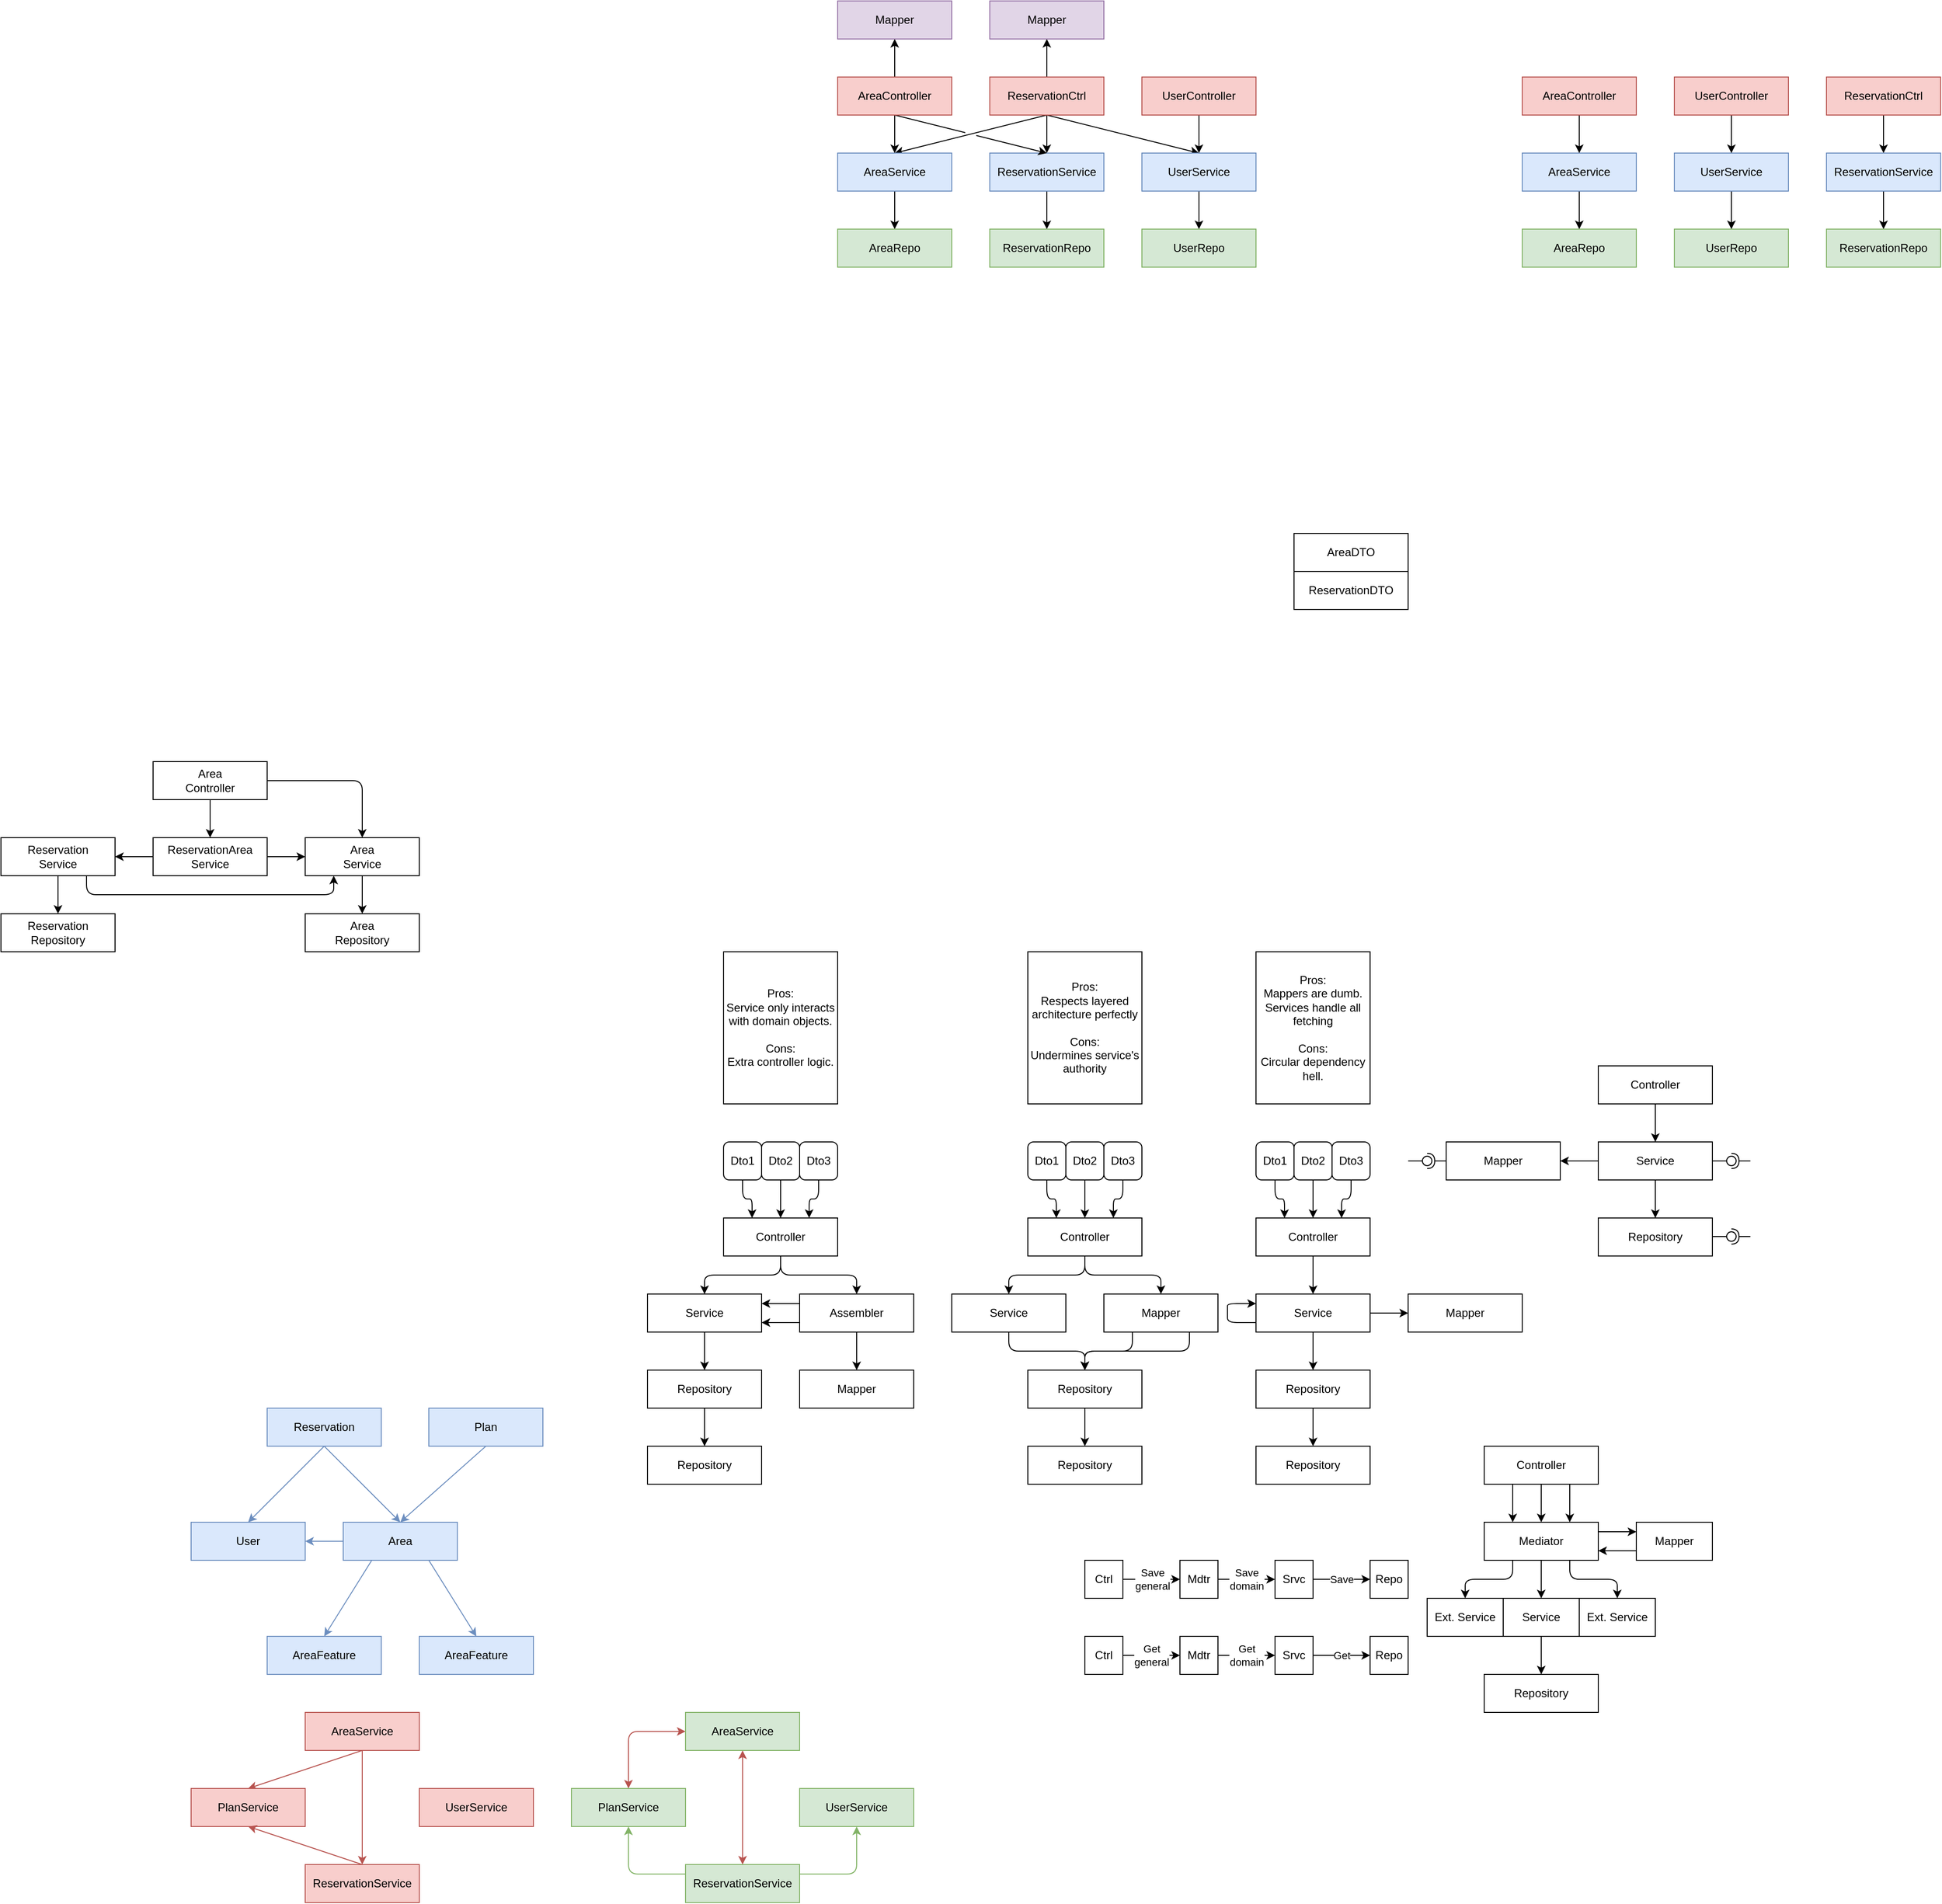 <mxfile>
    <diagram id="ZJBsoE5pcyHzq3SI6kVE" name="Page-1">
        <mxGraphModel dx="2287" dy="2645" grid="1" gridSize="10" guides="1" tooltips="1" connect="1" arrows="1" fold="1" page="0" pageScale="1" pageWidth="1169" pageHeight="827" math="0" shadow="0">
            <root>
                <mxCell id="0"/>
                <mxCell id="1" parent="0"/>
                <mxCell id="15" style="edgeStyle=orthogonalEdgeStyle;html=1;exitX=0.5;exitY=1;exitDx=0;exitDy=0;entryX=0.5;entryY=0;entryDx=0;entryDy=0;" parent="1" source="2" target="11" edge="1">
                    <mxGeometry relative="1" as="geometry"/>
                </mxCell>
                <mxCell id="16" style="edgeStyle=orthogonalEdgeStyle;html=1;exitX=0.5;exitY=1;exitDx=0;exitDy=0;entryX=0.5;entryY=0;entryDx=0;entryDy=0;" parent="1" source="2" target="12" edge="1">
                    <mxGeometry relative="1" as="geometry"/>
                </mxCell>
                <mxCell id="2" value="Controller" style="rounded=0;whiteSpace=wrap;html=1;" parent="1" vertex="1">
                    <mxGeometry x="80" y="280" width="120" height="40" as="geometry"/>
                </mxCell>
                <mxCell id="6" value="" style="edgeStyle=none;html=1;" parent="1" source="4" target="5" edge="1">
                    <mxGeometry relative="1" as="geometry"/>
                </mxCell>
                <mxCell id="8" style="edgeStyle=orthogonalEdgeStyle;html=1;exitX=0.5;exitY=1;exitDx=0;exitDy=0;entryX=0.25;entryY=0;entryDx=0;entryDy=0;" parent="1" source="4" target="2" edge="1">
                    <mxGeometry relative="1" as="geometry"/>
                </mxCell>
                <mxCell id="4" value="Dto1" style="rounded=1;whiteSpace=wrap;html=1;" parent="1" vertex="1">
                    <mxGeometry x="80" y="200" width="40" height="40" as="geometry"/>
                </mxCell>
                <mxCell id="9" style="edgeStyle=orthogonalEdgeStyle;html=1;exitX=0.5;exitY=1;exitDx=0;exitDy=0;entryX=0.5;entryY=0;entryDx=0;entryDy=0;" parent="1" source="5" target="2" edge="1">
                    <mxGeometry relative="1" as="geometry"/>
                </mxCell>
                <mxCell id="5" value="Dto2" style="rounded=1;whiteSpace=wrap;html=1;" parent="1" vertex="1">
                    <mxGeometry x="120" y="200" width="40" height="40" as="geometry"/>
                </mxCell>
                <mxCell id="10" style="edgeStyle=orthogonalEdgeStyle;html=1;exitX=0.5;exitY=1;exitDx=0;exitDy=0;entryX=0.75;entryY=0;entryDx=0;entryDy=0;" parent="1" source="7" target="2" edge="1">
                    <mxGeometry relative="1" as="geometry"/>
                </mxCell>
                <mxCell id="7" value="Dto3" style="rounded=1;whiteSpace=wrap;html=1;" parent="1" vertex="1">
                    <mxGeometry x="160" y="200" width="40" height="40" as="geometry"/>
                </mxCell>
                <mxCell id="60" style="edgeStyle=none;html=1;exitX=0;exitY=0.25;exitDx=0;exitDy=0;entryX=1;entryY=0.25;entryDx=0;entryDy=0;" parent="1" source="11" target="12" edge="1">
                    <mxGeometry relative="1" as="geometry"/>
                </mxCell>
                <mxCell id="61" style="edgeStyle=none;html=1;exitX=0;exitY=0.75;exitDx=0;exitDy=0;entryX=1;entryY=0.75;entryDx=0;entryDy=0;" parent="1" source="11" target="12" edge="1">
                    <mxGeometry relative="1" as="geometry"/>
                </mxCell>
                <mxCell id="124" style="edgeStyle=none;html=1;exitX=0.5;exitY=1;exitDx=0;exitDy=0;entryX=0.5;entryY=0;entryDx=0;entryDy=0;" parent="1" source="11" target="123" edge="1">
                    <mxGeometry relative="1" as="geometry"/>
                </mxCell>
                <mxCell id="11" value="Assembler" style="rounded=0;whiteSpace=wrap;html=1;" parent="1" vertex="1">
                    <mxGeometry x="160" y="360" width="120" height="40" as="geometry"/>
                </mxCell>
                <mxCell id="17" style="edgeStyle=none;html=1;exitX=0.5;exitY=1;exitDx=0;exitDy=0;entryX=0.5;entryY=0;entryDx=0;entryDy=0;" parent="1" source="12" target="13" edge="1">
                    <mxGeometry relative="1" as="geometry"/>
                </mxCell>
                <mxCell id="12" value="Service" style="rounded=0;whiteSpace=wrap;html=1;" parent="1" vertex="1">
                    <mxGeometry y="360" width="120" height="40" as="geometry"/>
                </mxCell>
                <mxCell id="18" style="edgeStyle=none;html=1;exitX=0.5;exitY=1;exitDx=0;exitDy=0;entryX=0.5;entryY=0;entryDx=0;entryDy=0;" parent="1" source="13" target="14" edge="1">
                    <mxGeometry relative="1" as="geometry"/>
                </mxCell>
                <mxCell id="13" value="Repository" style="rounded=0;whiteSpace=wrap;html=1;" parent="1" vertex="1">
                    <mxGeometry y="440" width="120" height="40" as="geometry"/>
                </mxCell>
                <mxCell id="14" value="Repository" style="rounded=0;whiteSpace=wrap;html=1;" parent="1" vertex="1">
                    <mxGeometry y="520" width="120" height="40" as="geometry"/>
                </mxCell>
                <mxCell id="20" style="edgeStyle=orthogonalEdgeStyle;html=1;exitX=0.5;exitY=1;exitDx=0;exitDy=0;entryX=0.5;entryY=0;entryDx=0;entryDy=0;" parent="1" source="22" target="31" edge="1">
                    <mxGeometry relative="1" as="geometry"/>
                </mxCell>
                <mxCell id="21" style="edgeStyle=orthogonalEdgeStyle;html=1;exitX=0.5;exitY=1;exitDx=0;exitDy=0;entryX=0.5;entryY=0;entryDx=0;entryDy=0;" parent="1" source="22" target="33" edge="1">
                    <mxGeometry relative="1" as="geometry"/>
                </mxCell>
                <mxCell id="22" value="Controller" style="rounded=0;whiteSpace=wrap;html=1;" parent="1" vertex="1">
                    <mxGeometry x="400" y="280" width="120" height="40" as="geometry"/>
                </mxCell>
                <mxCell id="24" style="edgeStyle=orthogonalEdgeStyle;html=1;exitX=0.5;exitY=1;exitDx=0;exitDy=0;entryX=0.25;entryY=0;entryDx=0;entryDy=0;" parent="1" source="25" target="22" edge="1">
                    <mxGeometry relative="1" as="geometry"/>
                </mxCell>
                <mxCell id="25" value="Dto1" style="rounded=1;whiteSpace=wrap;html=1;" parent="1" vertex="1">
                    <mxGeometry x="400" y="200" width="40" height="40" as="geometry"/>
                </mxCell>
                <mxCell id="26" style="edgeStyle=orthogonalEdgeStyle;html=1;exitX=0.5;exitY=1;exitDx=0;exitDy=0;entryX=0.5;entryY=0;entryDx=0;entryDy=0;" parent="1" source="27" target="22" edge="1">
                    <mxGeometry relative="1" as="geometry"/>
                </mxCell>
                <mxCell id="27" value="Dto2" style="rounded=1;whiteSpace=wrap;html=1;" parent="1" vertex="1">
                    <mxGeometry x="440" y="200" width="40" height="40" as="geometry"/>
                </mxCell>
                <mxCell id="28" style="edgeStyle=orthogonalEdgeStyle;html=1;exitX=0.5;exitY=1;exitDx=0;exitDy=0;entryX=0.75;entryY=0;entryDx=0;entryDy=0;" parent="1" source="29" target="22" edge="1">
                    <mxGeometry relative="1" as="geometry"/>
                </mxCell>
                <mxCell id="29" value="Dto3" style="rounded=1;whiteSpace=wrap;html=1;" parent="1" vertex="1">
                    <mxGeometry x="480" y="200" width="40" height="40" as="geometry"/>
                </mxCell>
                <mxCell id="58" style="edgeStyle=orthogonalEdgeStyle;html=1;exitX=0.25;exitY=1;exitDx=0;exitDy=0;entryX=0.5;entryY=0;entryDx=0;entryDy=0;" parent="1" source="31" target="35" edge="1">
                    <mxGeometry relative="1" as="geometry"/>
                </mxCell>
                <mxCell id="59" style="edgeStyle=orthogonalEdgeStyle;html=1;exitX=0.75;exitY=1;exitDx=0;exitDy=0;entryX=0.5;entryY=0;entryDx=0;entryDy=0;" parent="1" source="31" target="35" edge="1">
                    <mxGeometry relative="1" as="geometry"/>
                </mxCell>
                <mxCell id="31" value="Mapper" style="rounded=0;whiteSpace=wrap;html=1;" parent="1" vertex="1">
                    <mxGeometry x="480" y="360" width="120" height="40" as="geometry"/>
                </mxCell>
                <mxCell id="32" style="edgeStyle=orthogonalEdgeStyle;html=1;exitX=0.5;exitY=1;exitDx=0;exitDy=0;entryX=0.5;entryY=0;entryDx=0;entryDy=0;" parent="1" source="33" target="35" edge="1">
                    <mxGeometry relative="1" as="geometry"/>
                </mxCell>
                <mxCell id="33" value="Service" style="rounded=0;whiteSpace=wrap;html=1;" parent="1" vertex="1">
                    <mxGeometry x="320" y="360" width="120" height="40" as="geometry"/>
                </mxCell>
                <mxCell id="34" style="edgeStyle=none;html=1;exitX=0.5;exitY=1;exitDx=0;exitDy=0;entryX=0.5;entryY=0;entryDx=0;entryDy=0;" parent="1" source="35" target="36" edge="1">
                    <mxGeometry relative="1" as="geometry"/>
                </mxCell>
                <mxCell id="35" value="Repository" style="rounded=0;whiteSpace=wrap;html=1;" parent="1" vertex="1">
                    <mxGeometry x="400" y="440" width="120" height="40" as="geometry"/>
                </mxCell>
                <mxCell id="36" value="Repository" style="rounded=0;whiteSpace=wrap;html=1;" parent="1" vertex="1">
                    <mxGeometry x="400" y="520" width="120" height="40" as="geometry"/>
                </mxCell>
                <mxCell id="39" style="edgeStyle=none;html=1;exitX=0.5;exitY=1;exitDx=0;exitDy=0;entryX=0.5;entryY=0;entryDx=0;entryDy=0;" parent="1" source="40" target="51" edge="1">
                    <mxGeometry relative="1" as="geometry"/>
                </mxCell>
                <mxCell id="40" value="Controller" style="rounded=0;whiteSpace=wrap;html=1;" parent="1" vertex="1">
                    <mxGeometry x="640" y="280" width="120" height="40" as="geometry"/>
                </mxCell>
                <mxCell id="41" value="" style="edgeStyle=none;html=1;" parent="1" source="43" target="45" edge="1">
                    <mxGeometry relative="1" as="geometry"/>
                </mxCell>
                <mxCell id="42" style="edgeStyle=orthogonalEdgeStyle;html=1;exitX=0.5;exitY=1;exitDx=0;exitDy=0;entryX=0.25;entryY=0;entryDx=0;entryDy=0;" parent="1" source="43" target="40" edge="1">
                    <mxGeometry relative="1" as="geometry"/>
                </mxCell>
                <mxCell id="43" value="Dto1" style="rounded=1;whiteSpace=wrap;html=1;" parent="1" vertex="1">
                    <mxGeometry x="640" y="200" width="40" height="40" as="geometry"/>
                </mxCell>
                <mxCell id="44" style="edgeStyle=orthogonalEdgeStyle;html=1;exitX=0.5;exitY=1;exitDx=0;exitDy=0;entryX=0.5;entryY=0;entryDx=0;entryDy=0;" parent="1" source="45" target="40" edge="1">
                    <mxGeometry relative="1" as="geometry"/>
                </mxCell>
                <mxCell id="45" value="Dto2" style="rounded=1;whiteSpace=wrap;html=1;" parent="1" vertex="1">
                    <mxGeometry x="680" y="200" width="40" height="40" as="geometry"/>
                </mxCell>
                <mxCell id="46" style="edgeStyle=orthogonalEdgeStyle;html=1;exitX=0.5;exitY=1;exitDx=0;exitDy=0;entryX=0.75;entryY=0;entryDx=0;entryDy=0;" parent="1" source="47" target="40" edge="1">
                    <mxGeometry relative="1" as="geometry"/>
                </mxCell>
                <mxCell id="47" value="Dto3" style="rounded=1;whiteSpace=wrap;html=1;" parent="1" vertex="1">
                    <mxGeometry x="720" y="200" width="40" height="40" as="geometry"/>
                </mxCell>
                <mxCell id="49" value="Mapper" style="rounded=0;whiteSpace=wrap;html=1;" parent="1" vertex="1">
                    <mxGeometry x="800" y="360" width="120" height="40" as="geometry"/>
                </mxCell>
                <mxCell id="50" style="edgeStyle=none;html=1;exitX=0.5;exitY=1;exitDx=0;exitDy=0;entryX=0.5;entryY=0;entryDx=0;entryDy=0;" parent="1" source="51" target="53" edge="1">
                    <mxGeometry relative="1" as="geometry"/>
                </mxCell>
                <mxCell id="62" style="edgeStyle=none;html=1;exitX=1;exitY=0.5;exitDx=0;exitDy=0;entryX=0;entryY=0.5;entryDx=0;entryDy=0;" parent="1" source="51" target="49" edge="1">
                    <mxGeometry relative="1" as="geometry"/>
                </mxCell>
                <mxCell id="51" value="Service" style="rounded=0;whiteSpace=wrap;html=1;" parent="1" vertex="1">
                    <mxGeometry x="640" y="360" width="120" height="40" as="geometry"/>
                </mxCell>
                <mxCell id="52" style="edgeStyle=none;html=1;exitX=0.5;exitY=1;exitDx=0;exitDy=0;entryX=0.5;entryY=0;entryDx=0;entryDy=0;" parent="1" source="53" target="54" edge="1">
                    <mxGeometry relative="1" as="geometry"/>
                </mxCell>
                <mxCell id="53" value="Repository" style="rounded=0;whiteSpace=wrap;html=1;" parent="1" vertex="1">
                    <mxGeometry x="640" y="440" width="120" height="40" as="geometry"/>
                </mxCell>
                <mxCell id="54" value="Repository" style="rounded=0;whiteSpace=wrap;html=1;" parent="1" vertex="1">
                    <mxGeometry x="640" y="520" width="120" height="40" as="geometry"/>
                </mxCell>
                <mxCell id="64" value="Pros:&lt;br&gt;Service only interacts&lt;br&gt;with domain objects.&lt;br&gt;&lt;br&gt;Cons:&lt;br&gt;Extra controller logic." style="rounded=0;whiteSpace=wrap;html=1;" parent="1" vertex="1">
                    <mxGeometry x="80" width="120" height="160" as="geometry"/>
                </mxCell>
                <mxCell id="66" value="Pros:&lt;br&gt;Respects layered architecture perfectly&lt;br&gt;&lt;br&gt;Cons:&lt;br&gt;Undermines service&#39;s authority" style="rounded=0;whiteSpace=wrap;html=1;" parent="1" vertex="1">
                    <mxGeometry x="400" width="120" height="160" as="geometry"/>
                </mxCell>
                <mxCell id="67" value="Pros:&lt;div&gt;Mappers are dumb.&lt;/div&gt;&lt;div&gt;Services handle all fetching&lt;br&gt;&lt;br&gt;Cons:&lt;br&gt;Circular dependency hell.&lt;/div&gt;" style="rounded=0;whiteSpace=wrap;html=1;" parent="1" vertex="1">
                    <mxGeometry x="640" width="120" height="160" as="geometry"/>
                </mxCell>
                <mxCell id="109" style="edgeStyle=none;html=1;exitX=0.5;exitY=1;exitDx=0;exitDy=0;entryX=0.5;entryY=0;entryDx=0;entryDy=0;" parent="1" source="97" target="98" edge="1">
                    <mxGeometry relative="1" as="geometry"/>
                </mxCell>
                <mxCell id="97" value="Controller" style="rounded=0;whiteSpace=wrap;html=1;" parent="1" vertex="1">
                    <mxGeometry x="1000" y="120" width="120" height="40" as="geometry"/>
                </mxCell>
                <mxCell id="110" style="edgeStyle=none;html=1;exitX=0.5;exitY=1;exitDx=0;exitDy=0;entryX=0.5;entryY=0;entryDx=0;entryDy=0;" parent="1" source="98" target="103" edge="1">
                    <mxGeometry relative="1" as="geometry"/>
                </mxCell>
                <mxCell id="111" style="edgeStyle=none;html=1;exitX=0;exitY=0.5;exitDx=0;exitDy=0;entryX=1;entryY=0.5;entryDx=0;entryDy=0;" parent="1" source="98" target="108" edge="1">
                    <mxGeometry relative="1" as="geometry"/>
                </mxCell>
                <mxCell id="98" value="Service" style="rounded=0;whiteSpace=wrap;html=1;" parent="1" vertex="1">
                    <mxGeometry x="1000" y="200" width="120" height="40" as="geometry"/>
                </mxCell>
                <mxCell id="100" value="" style="rounded=0;orthogonalLoop=1;jettySize=auto;html=1;endArrow=halfCircle;endFill=0;endSize=6;strokeWidth=1;sketch=0;" parent="1" target="102" edge="1">
                    <mxGeometry relative="1" as="geometry">
                        <mxPoint x="1160" y="220" as="sourcePoint"/>
                    </mxGeometry>
                </mxCell>
                <mxCell id="101" value="" style="rounded=0;orthogonalLoop=1;jettySize=auto;html=1;endArrow=oval;endFill=0;sketch=0;sourcePerimeterSpacing=0;targetPerimeterSpacing=0;endSize=10;" parent="1" target="102" edge="1">
                    <mxGeometry relative="1" as="geometry">
                        <mxPoint x="1120" y="220" as="sourcePoint"/>
                    </mxGeometry>
                </mxCell>
                <mxCell id="102" value="" style="ellipse;whiteSpace=wrap;html=1;align=center;aspect=fixed;fillColor=none;strokeColor=none;resizable=0;perimeter=centerPerimeter;rotatable=0;allowArrows=0;points=[];outlineConnect=1;" parent="1" vertex="1">
                    <mxGeometry x="1135" y="215" width="10" height="10" as="geometry"/>
                </mxCell>
                <mxCell id="103" value="Repository" style="rounded=0;whiteSpace=wrap;html=1;" parent="1" vertex="1">
                    <mxGeometry x="1000" y="280" width="120" height="40" as="geometry"/>
                </mxCell>
                <mxCell id="105" value="" style="rounded=0;orthogonalLoop=1;jettySize=auto;html=1;endArrow=halfCircle;endFill=0;endSize=6;strokeWidth=1;sketch=0;" parent="1" edge="1">
                    <mxGeometry relative="1" as="geometry">
                        <mxPoint x="1160" y="299.5" as="sourcePoint"/>
                        <mxPoint x="1140" y="299.5" as="targetPoint"/>
                    </mxGeometry>
                </mxCell>
                <mxCell id="106" value="" style="rounded=0;orthogonalLoop=1;jettySize=auto;html=1;endArrow=oval;endFill=0;sketch=0;sourcePerimeterSpacing=0;targetPerimeterSpacing=0;endSize=10;" parent="1" edge="1">
                    <mxGeometry relative="1" as="geometry">
                        <mxPoint x="1120" y="299.5" as="sourcePoint"/>
                        <mxPoint x="1140" y="299.5" as="targetPoint"/>
                    </mxGeometry>
                </mxCell>
                <mxCell id="107" value="" style="ellipse;whiteSpace=wrap;html=1;align=center;aspect=fixed;fillColor=none;strokeColor=none;resizable=0;perimeter=centerPerimeter;rotatable=0;allowArrows=0;points=[];outlineConnect=1;" parent="1" vertex="1">
                    <mxGeometry x="1145" y="225" width="10" height="10" as="geometry"/>
                </mxCell>
                <mxCell id="108" value="Mapper" style="rounded=0;whiteSpace=wrap;html=1;" parent="1" vertex="1">
                    <mxGeometry x="840" y="200" width="120" height="40" as="geometry"/>
                </mxCell>
                <mxCell id="116" value="" style="rounded=0;orthogonalLoop=1;jettySize=auto;html=1;endArrow=halfCircle;endFill=0;endSize=6;strokeWidth=1;sketch=0;" parent="1" target="118" edge="1">
                    <mxGeometry relative="1" as="geometry">
                        <mxPoint x="840" y="220" as="sourcePoint"/>
                    </mxGeometry>
                </mxCell>
                <mxCell id="117" value="" style="rounded=0;orthogonalLoop=1;jettySize=auto;html=1;endArrow=oval;endFill=0;sketch=0;sourcePerimeterSpacing=0;targetPerimeterSpacing=0;endSize=10;" parent="1" target="118" edge="1">
                    <mxGeometry relative="1" as="geometry">
                        <mxPoint x="800" y="220" as="sourcePoint"/>
                    </mxGeometry>
                </mxCell>
                <mxCell id="118" value="" style="ellipse;whiteSpace=wrap;html=1;align=center;aspect=fixed;fillColor=none;strokeColor=none;resizable=0;perimeter=centerPerimeter;rotatable=0;allowArrows=0;points=[];outlineConnect=1;" parent="1" vertex="1">
                    <mxGeometry x="815" y="215" width="10" height="10" as="geometry"/>
                </mxCell>
                <mxCell id="119" value="" style="ellipse;whiteSpace=wrap;html=1;align=center;aspect=fixed;fillColor=none;strokeColor=none;resizable=0;perimeter=centerPerimeter;rotatable=0;allowArrows=0;points=[];outlineConnect=1;" parent="1" vertex="1">
                    <mxGeometry x="825" y="225" width="10" height="10" as="geometry"/>
                </mxCell>
                <mxCell id="122" style="edgeStyle=none;html=1;exitX=0;exitY=0.75;exitDx=0;exitDy=0;entryX=0;entryY=0.25;entryDx=0;entryDy=0;" parent="1" source="51" target="51" edge="1">
                    <mxGeometry relative="1" as="geometry">
                        <Array as="points">
                            <mxPoint x="610" y="390"/>
                            <mxPoint x="610" y="380"/>
                            <mxPoint x="610" y="370"/>
                        </Array>
                    </mxGeometry>
                </mxCell>
                <mxCell id="123" value="Mapper" style="rounded=0;whiteSpace=wrap;html=1;" parent="1" vertex="1">
                    <mxGeometry x="160" y="440" width="120" height="40" as="geometry"/>
                </mxCell>
                <mxCell id="129" style="edgeStyle=none;html=1;exitX=0.25;exitY=1;exitDx=0;exitDy=0;entryX=0.25;entryY=0;entryDx=0;entryDy=0;" parent="1" source="125" target="126" edge="1">
                    <mxGeometry relative="1" as="geometry"/>
                </mxCell>
                <mxCell id="130" style="edgeStyle=none;html=1;exitX=0.5;exitY=1;exitDx=0;exitDy=0;entryX=0.5;entryY=0;entryDx=0;entryDy=0;" parent="1" source="125" target="126" edge="1">
                    <mxGeometry relative="1" as="geometry"/>
                </mxCell>
                <mxCell id="131" style="edgeStyle=none;html=1;exitX=0.75;exitY=1;exitDx=0;exitDy=0;entryX=0.75;entryY=0;entryDx=0;entryDy=0;" parent="1" source="125" target="126" edge="1">
                    <mxGeometry relative="1" as="geometry"/>
                </mxCell>
                <mxCell id="125" value="Controller" style="rounded=0;whiteSpace=wrap;html=1;" parent="1" vertex="1">
                    <mxGeometry x="880" y="520" width="120" height="40" as="geometry"/>
                </mxCell>
                <mxCell id="134" style="edgeStyle=none;html=1;exitX=0.5;exitY=1;exitDx=0;exitDy=0;entryX=0.5;entryY=0;entryDx=0;entryDy=0;" parent="1" source="126" target="127" edge="1">
                    <mxGeometry relative="1" as="geometry"/>
                </mxCell>
                <mxCell id="138" style="edgeStyle=orthogonalEdgeStyle;html=1;exitX=0.75;exitY=1;exitDx=0;exitDy=0;entryX=0.5;entryY=0;entryDx=0;entryDy=0;" parent="1" source="126" target="137" edge="1">
                    <mxGeometry relative="1" as="geometry"/>
                </mxCell>
                <mxCell id="139" style="edgeStyle=orthogonalEdgeStyle;html=1;exitX=0.25;exitY=1;exitDx=0;exitDy=0;entryX=0.5;entryY=0;entryDx=0;entryDy=0;" parent="1" source="126" target="136" edge="1">
                    <mxGeometry relative="1" as="geometry"/>
                </mxCell>
                <mxCell id="163" style="edgeStyle=none;html=1;exitX=1;exitY=0.25;exitDx=0;exitDy=0;entryX=0;entryY=0.25;entryDx=0;entryDy=0;" parent="1" source="126" target="162" edge="1">
                    <mxGeometry relative="1" as="geometry"/>
                </mxCell>
                <mxCell id="126" value="Mediator" style="rounded=0;whiteSpace=wrap;html=1;" parent="1" vertex="1">
                    <mxGeometry x="880" y="600" width="120" height="40" as="geometry"/>
                </mxCell>
                <mxCell id="135" style="edgeStyle=none;html=1;exitX=0.5;exitY=1;exitDx=0;exitDy=0;entryX=0.5;entryY=0;entryDx=0;entryDy=0;" parent="1" source="127" target="128" edge="1">
                    <mxGeometry relative="1" as="geometry"/>
                </mxCell>
                <mxCell id="127" value="Service" style="rounded=0;whiteSpace=wrap;html=1;" parent="1" vertex="1">
                    <mxGeometry x="900" y="680" width="80" height="40" as="geometry"/>
                </mxCell>
                <mxCell id="128" value="Repository" style="rounded=0;whiteSpace=wrap;html=1;" parent="1" vertex="1">
                    <mxGeometry x="880" y="760" width="120" height="40" as="geometry"/>
                </mxCell>
                <mxCell id="136" value="Ext. Service" style="rounded=0;whiteSpace=wrap;html=1;" parent="1" vertex="1">
                    <mxGeometry x="820" y="680" width="80" height="40" as="geometry"/>
                </mxCell>
                <mxCell id="137" value="Ext. Service" style="rounded=0;whiteSpace=wrap;html=1;" parent="1" vertex="1">
                    <mxGeometry x="980" y="680" width="80" height="40" as="geometry"/>
                </mxCell>
                <mxCell id="144" value="Save&lt;br&gt;general" style="edgeStyle=none;html=1;exitX=1;exitY=0.5;exitDx=0;exitDy=0;entryX=0;entryY=0.5;entryDx=0;entryDy=0;" parent="1" source="140" target="141" edge="1">
                    <mxGeometry x="0.011" relative="1" as="geometry">
                        <mxPoint as="offset"/>
                    </mxGeometry>
                </mxCell>
                <mxCell id="140" value="Ctrl" style="rounded=0;whiteSpace=wrap;html=1;" parent="1" vertex="1">
                    <mxGeometry x="460" y="640" width="40" height="40" as="geometry"/>
                </mxCell>
                <mxCell id="145" value="Save&lt;br&gt;domain" style="edgeStyle=none;html=1;exitX=1;exitY=0.5;exitDx=0;exitDy=0;entryX=0;entryY=0.5;entryDx=0;entryDy=0;" parent="1" source="141" target="142" edge="1">
                    <mxGeometry relative="1" as="geometry"/>
                </mxCell>
                <mxCell id="141" value="Mdtr" style="rounded=0;whiteSpace=wrap;html=1;" parent="1" vertex="1">
                    <mxGeometry x="560" y="640" width="40" height="40" as="geometry"/>
                </mxCell>
                <mxCell id="146" value="Save" style="edgeStyle=none;html=1;exitX=1;exitY=0.5;exitDx=0;exitDy=0;entryX=0;entryY=0.5;entryDx=0;entryDy=0;" parent="1" source="142" target="143" edge="1">
                    <mxGeometry relative="1" as="geometry"/>
                </mxCell>
                <mxCell id="142" value="Srvc" style="rounded=0;whiteSpace=wrap;html=1;" parent="1" vertex="1">
                    <mxGeometry x="660" y="640" width="40" height="40" as="geometry"/>
                </mxCell>
                <mxCell id="143" value="Repo" style="rounded=0;whiteSpace=wrap;html=1;" parent="1" vertex="1">
                    <mxGeometry x="760" y="640" width="40" height="40" as="geometry"/>
                </mxCell>
                <mxCell id="159" value="Get&lt;br&gt;general" style="edgeStyle=none;html=1;exitX=1;exitY=0.5;exitDx=0;exitDy=0;entryX=0;entryY=0.5;entryDx=0;entryDy=0;" parent="1" source="149" target="151" edge="1">
                    <mxGeometry relative="1" as="geometry"/>
                </mxCell>
                <mxCell id="149" value="Ctrl" style="rounded=0;whiteSpace=wrap;html=1;" parent="1" vertex="1">
                    <mxGeometry x="460" y="720" width="40" height="40" as="geometry"/>
                </mxCell>
                <mxCell id="160" value="Get&lt;br&gt;domain" style="edgeStyle=none;html=1;exitX=1;exitY=0.5;exitDx=0;exitDy=0;entryX=0;entryY=0.5;entryDx=0;entryDy=0;" parent="1" source="151" target="153" edge="1">
                    <mxGeometry relative="1" as="geometry"/>
                </mxCell>
                <mxCell id="151" value="Mdtr" style="rounded=0;whiteSpace=wrap;html=1;" parent="1" vertex="1">
                    <mxGeometry x="560" y="720" width="40" height="40" as="geometry"/>
                </mxCell>
                <mxCell id="161" value="Get" style="edgeStyle=none;html=1;exitX=1;exitY=0.5;exitDx=0;exitDy=0;entryX=0;entryY=0.5;entryDx=0;entryDy=0;" parent="1" source="153" target="154" edge="1">
                    <mxGeometry relative="1" as="geometry"/>
                </mxCell>
                <mxCell id="153" value="Srvc" style="rounded=0;whiteSpace=wrap;html=1;" parent="1" vertex="1">
                    <mxGeometry x="660" y="720" width="40" height="40" as="geometry"/>
                </mxCell>
                <mxCell id="154" value="Repo" style="rounded=0;whiteSpace=wrap;html=1;" parent="1" vertex="1">
                    <mxGeometry x="760" y="720" width="40" height="40" as="geometry"/>
                </mxCell>
                <mxCell id="164" style="edgeStyle=none;html=1;exitX=0;exitY=0.75;exitDx=0;exitDy=0;entryX=1;entryY=0.75;entryDx=0;entryDy=0;" parent="1" source="162" target="126" edge="1">
                    <mxGeometry relative="1" as="geometry"/>
                </mxCell>
                <mxCell id="162" value="Mapper" style="rounded=0;whiteSpace=wrap;html=1;" parent="1" vertex="1">
                    <mxGeometry x="1040" y="600" width="80" height="40" as="geometry"/>
                </mxCell>
                <mxCell id="177" style="edgeStyle=none;html=1;exitX=0.25;exitY=1;exitDx=0;exitDy=0;entryX=0.5;entryY=0;entryDx=0;entryDy=0;fillColor=#dae8fc;strokeColor=#6c8ebf;" edge="1" parent="1" source="165" target="167">
                    <mxGeometry relative="1" as="geometry"/>
                </mxCell>
                <mxCell id="178" style="edgeStyle=none;html=1;exitX=0.75;exitY=1;exitDx=0;exitDy=0;entryX=0.5;entryY=0;entryDx=0;entryDy=0;fillColor=#dae8fc;strokeColor=#6c8ebf;" edge="1" parent="1" source="165" target="166">
                    <mxGeometry relative="1" as="geometry"/>
                </mxCell>
                <mxCell id="181" style="edgeStyle=none;html=1;exitX=0;exitY=0.5;exitDx=0;exitDy=0;entryX=1;entryY=0.5;entryDx=0;entryDy=0;fillColor=#dae8fc;strokeColor=#6c8ebf;" edge="1" parent="1" source="165" target="168">
                    <mxGeometry relative="1" as="geometry"/>
                </mxCell>
                <mxCell id="165" value="Area" style="rounded=0;whiteSpace=wrap;html=1;fillColor=#dae8fc;strokeColor=#6c8ebf;" parent="1" vertex="1">
                    <mxGeometry x="-320" y="600" width="120" height="40" as="geometry"/>
                </mxCell>
                <mxCell id="166" value="AreaFeature" style="rounded=0;whiteSpace=wrap;html=1;fillColor=#dae8fc;strokeColor=#6c8ebf;" vertex="1" parent="1">
                    <mxGeometry x="-240" y="720" width="120" height="40" as="geometry"/>
                </mxCell>
                <mxCell id="167" value="AreaFeature" style="rounded=0;whiteSpace=wrap;html=1;fillColor=#dae8fc;strokeColor=#6c8ebf;" vertex="1" parent="1">
                    <mxGeometry x="-400" y="720" width="120" height="40" as="geometry"/>
                </mxCell>
                <mxCell id="168" value="User" style="rounded=0;whiteSpace=wrap;html=1;fillColor=#dae8fc;strokeColor=#6c8ebf;" vertex="1" parent="1">
                    <mxGeometry x="-480" y="600" width="120" height="40" as="geometry"/>
                </mxCell>
                <mxCell id="173" style="edgeStyle=none;html=1;exitX=0.5;exitY=1;exitDx=0;exitDy=0;entryX=0.5;entryY=0;entryDx=0;entryDy=0;fillColor=#dae8fc;strokeColor=#6c8ebf;" edge="1" parent="1" source="169" target="165">
                    <mxGeometry relative="1" as="geometry"/>
                </mxCell>
                <mxCell id="169" value="Plan" style="rounded=0;whiteSpace=wrap;html=1;fillColor=#dae8fc;strokeColor=#6c8ebf;" vertex="1" parent="1">
                    <mxGeometry x="-230" y="480" width="120" height="40" as="geometry"/>
                </mxCell>
                <mxCell id="180" style="edgeStyle=none;html=1;exitX=0.5;exitY=1;exitDx=0;exitDy=0;entryX=0.5;entryY=0;entryDx=0;entryDy=0;fillColor=#dae8fc;strokeColor=#6c8ebf;" edge="1" parent="1" source="174" target="165">
                    <mxGeometry relative="1" as="geometry"/>
                </mxCell>
                <mxCell id="182" style="edgeStyle=none;html=1;exitX=0.5;exitY=1;exitDx=0;exitDy=0;entryX=0.5;entryY=0;entryDx=0;entryDy=0;fillColor=#dae8fc;strokeColor=#6c8ebf;" edge="1" parent="1" source="174" target="168">
                    <mxGeometry relative="1" as="geometry"/>
                </mxCell>
                <mxCell id="174" value="Reservation" style="rounded=0;whiteSpace=wrap;html=1;fillColor=#dae8fc;strokeColor=#6c8ebf;" vertex="1" parent="1">
                    <mxGeometry x="-400" y="480" width="120" height="40" as="geometry"/>
                </mxCell>
                <mxCell id="187" style="edgeStyle=none;html=1;exitX=0.5;exitY=1;exitDx=0;exitDy=0;entryX=0.5;entryY=0;entryDx=0;entryDy=0;fillColor=#f8cecc;strokeColor=#b85450;" edge="1" parent="1" source="183" target="184">
                    <mxGeometry relative="1" as="geometry"/>
                </mxCell>
                <mxCell id="188" style="edgeStyle=none;html=1;exitX=0.5;exitY=1;exitDx=0;exitDy=0;entryX=0.5;entryY=0;entryDx=0;entryDy=0;fillColor=#f8cecc;strokeColor=#b85450;" edge="1" parent="1" source="183" target="185">
                    <mxGeometry relative="1" as="geometry"/>
                </mxCell>
                <mxCell id="183" value="AreaService" style="rounded=0;whiteSpace=wrap;html=1;fillColor=#f8cecc;strokeColor=#b85450;" vertex="1" parent="1">
                    <mxGeometry x="-360" y="800" width="120" height="40" as="geometry"/>
                </mxCell>
                <mxCell id="184" value="PlanService" style="rounded=0;whiteSpace=wrap;html=1;fillColor=#f8cecc;strokeColor=#b85450;" vertex="1" parent="1">
                    <mxGeometry x="-480" y="880" width="120" height="40" as="geometry"/>
                </mxCell>
                <mxCell id="189" style="edgeStyle=none;html=1;exitX=0.5;exitY=0;exitDx=0;exitDy=0;entryX=0.5;entryY=1;entryDx=0;entryDy=0;fillColor=#f8cecc;strokeColor=#b85450;" edge="1" parent="1" source="185" target="184">
                    <mxGeometry relative="1" as="geometry"/>
                </mxCell>
                <mxCell id="185" value="ReservationService" style="rounded=0;whiteSpace=wrap;html=1;fillColor=#f8cecc;strokeColor=#b85450;" vertex="1" parent="1">
                    <mxGeometry x="-360" y="960" width="120" height="40" as="geometry"/>
                </mxCell>
                <mxCell id="186" value="UserService" style="rounded=0;whiteSpace=wrap;html=1;fillColor=#f8cecc;strokeColor=#b85450;" vertex="1" parent="1">
                    <mxGeometry x="-240" y="880" width="120" height="40" as="geometry"/>
                </mxCell>
                <mxCell id="208" style="edgeStyle=none;html=1;exitX=0.5;exitY=1;exitDx=0;exitDy=0;entryX=0.5;entryY=0;entryDx=0;entryDy=0;startArrow=classic;startFill=1;fillColor=#f8cecc;strokeColor=#b85450;" edge="1" parent="1" source="193" target="196">
                    <mxGeometry relative="1" as="geometry"/>
                </mxCell>
                <mxCell id="209" style="edgeStyle=orthogonalEdgeStyle;html=1;exitX=0;exitY=0.5;exitDx=0;exitDy=0;entryX=0.5;entryY=0;entryDx=0;entryDy=0;fillColor=#f8cecc;strokeColor=#b85450;startArrow=classic;startFill=1;" edge="1" parent="1" source="193" target="194">
                    <mxGeometry relative="1" as="geometry"/>
                </mxCell>
                <mxCell id="193" value="AreaService" style="rounded=0;whiteSpace=wrap;html=1;fillColor=#d5e8d4;strokeColor=#82b366;" vertex="1" parent="1">
                    <mxGeometry x="40" y="800" width="120" height="40" as="geometry"/>
                </mxCell>
                <mxCell id="194" value="PlanService" style="rounded=0;whiteSpace=wrap;html=1;fillColor=#d5e8d4;strokeColor=#82b366;" vertex="1" parent="1">
                    <mxGeometry x="-80" y="880" width="120" height="40" as="geometry"/>
                </mxCell>
                <mxCell id="206" style="edgeStyle=orthogonalEdgeStyle;html=1;exitX=0;exitY=0.25;exitDx=0;exitDy=0;entryX=0.5;entryY=1;entryDx=0;entryDy=0;fillColor=#d5e8d4;strokeColor=#82b366;" edge="1" parent="1" source="196" target="194">
                    <mxGeometry relative="1" as="geometry"/>
                </mxCell>
                <mxCell id="207" style="edgeStyle=orthogonalEdgeStyle;html=1;exitX=1;exitY=0.25;exitDx=0;exitDy=0;entryX=0.5;entryY=1;entryDx=0;entryDy=0;fillColor=#d5e8d4;strokeColor=#82b366;" edge="1" parent="1" source="196" target="197">
                    <mxGeometry relative="1" as="geometry"/>
                </mxCell>
                <mxCell id="196" value="ReservationService" style="rounded=0;whiteSpace=wrap;html=1;fillColor=#d5e8d4;strokeColor=#82b366;" vertex="1" parent="1">
                    <mxGeometry x="40" y="960" width="120" height="40" as="geometry"/>
                </mxCell>
                <mxCell id="197" value="UserService" style="rounded=0;whiteSpace=wrap;html=1;fillColor=#d5e8d4;strokeColor=#82b366;" vertex="1" parent="1">
                    <mxGeometry x="160" y="880" width="120" height="40" as="geometry"/>
                </mxCell>
                <mxCell id="214" style="edgeStyle=none;html=1;exitX=0.5;exitY=1;exitDx=0;exitDy=0;entryX=0.5;entryY=0;entryDx=0;entryDy=0;" edge="1" parent="1" source="210" target="211">
                    <mxGeometry relative="1" as="geometry"/>
                </mxCell>
                <mxCell id="215" style="edgeStyle=orthogonalEdgeStyle;html=1;exitX=1;exitY=0.5;exitDx=0;exitDy=0;entryX=0.5;entryY=0;entryDx=0;entryDy=0;" edge="1" parent="1" source="210" target="213">
                    <mxGeometry relative="1" as="geometry"/>
                </mxCell>
                <mxCell id="210" value="Area&lt;br&gt;Controller" style="rounded=0;whiteSpace=wrap;html=1;" vertex="1" parent="1">
                    <mxGeometry x="-520" y="-200" width="120" height="40" as="geometry"/>
                </mxCell>
                <mxCell id="216" style="edgeStyle=none;html=1;exitX=1;exitY=0.5;exitDx=0;exitDy=0;entryX=0;entryY=0.5;entryDx=0;entryDy=0;" edge="1" parent="1" source="211" target="213">
                    <mxGeometry relative="1" as="geometry"/>
                </mxCell>
                <mxCell id="217" style="edgeStyle=none;html=1;exitX=0;exitY=0.5;exitDx=0;exitDy=0;entryX=1;entryY=0.5;entryDx=0;entryDy=0;" edge="1" parent="1" source="211" target="212">
                    <mxGeometry relative="1" as="geometry"/>
                </mxCell>
                <mxCell id="211" value="ReservationArea&lt;br&gt;Service" style="rounded=0;whiteSpace=wrap;html=1;" vertex="1" parent="1">
                    <mxGeometry x="-520" y="-120" width="120" height="40" as="geometry"/>
                </mxCell>
                <mxCell id="220" style="edgeStyle=orthogonalEdgeStyle;html=1;exitX=0.5;exitY=1;exitDx=0;exitDy=0;entryX=0.5;entryY=0;entryDx=0;entryDy=0;" edge="1" parent="1" source="212" target="218">
                    <mxGeometry relative="1" as="geometry"/>
                </mxCell>
                <mxCell id="222" style="edgeStyle=orthogonalEdgeStyle;html=1;exitX=0.75;exitY=1;exitDx=0;exitDy=0;entryX=0.25;entryY=1;entryDx=0;entryDy=0;" edge="1" parent="1" source="212" target="213">
                    <mxGeometry relative="1" as="geometry">
                        <Array as="points">
                            <mxPoint x="-590" y="-60"/>
                            <mxPoint x="-330" y="-60"/>
                        </Array>
                    </mxGeometry>
                </mxCell>
                <mxCell id="212" value="Reservation&lt;br&gt;Service" style="rounded=0;whiteSpace=wrap;html=1;" vertex="1" parent="1">
                    <mxGeometry x="-680" y="-120" width="120" height="40" as="geometry"/>
                </mxCell>
                <mxCell id="221" style="edgeStyle=orthogonalEdgeStyle;html=1;exitX=0.5;exitY=1;exitDx=0;exitDy=0;entryX=0.5;entryY=0;entryDx=0;entryDy=0;" edge="1" parent="1" source="213" target="219">
                    <mxGeometry relative="1" as="geometry"/>
                </mxCell>
                <mxCell id="213" value="Area&lt;br&gt;Service" style="rounded=0;whiteSpace=wrap;html=1;" vertex="1" parent="1">
                    <mxGeometry x="-360" y="-120" width="120" height="40" as="geometry"/>
                </mxCell>
                <mxCell id="218" value="Reservation&lt;br&gt;Repository" style="rounded=0;whiteSpace=wrap;html=1;" vertex="1" parent="1">
                    <mxGeometry x="-680" y="-40" width="120" height="40" as="geometry"/>
                </mxCell>
                <mxCell id="219" value="Area&lt;br&gt;Repository" style="rounded=0;whiteSpace=wrap;html=1;" vertex="1" parent="1">
                    <mxGeometry x="-360" y="-40" width="120" height="40" as="geometry"/>
                </mxCell>
                <mxCell id="248" style="edgeStyle=none;html=1;exitX=0.5;exitY=1;exitDx=0;exitDy=0;entryX=0.5;entryY=0;entryDx=0;entryDy=0;jumpStyle=arc;" edge="1" parent="1" source="236" target="237">
                    <mxGeometry relative="1" as="geometry"/>
                </mxCell>
                <mxCell id="268" style="edgeStyle=none;html=1;exitX=0.5;exitY=1;exitDx=0;exitDy=0;entryX=0.5;entryY=0;entryDx=0;entryDy=0;jumpStyle=arc;" edge="1" parent="1" source="236" target="240">
                    <mxGeometry relative="1" as="geometry"/>
                </mxCell>
                <mxCell id="269" style="edgeStyle=none;html=1;exitX=0.5;exitY=1;exitDx=0;exitDy=0;entryX=0.5;entryY=0;entryDx=0;entryDy=0;jumpStyle=arc;" edge="1" parent="1" source="236" target="239">
                    <mxGeometry relative="1" as="geometry"/>
                </mxCell>
                <mxCell id="271" style="edgeStyle=none;html=1;entryX=0.5;entryY=1;entryDx=0;entryDy=0;" edge="1" parent="1" source="236" target="267">
                    <mxGeometry relative="1" as="geometry"/>
                </mxCell>
                <mxCell id="236" value="ReservationCtrl" style="rounded=0;whiteSpace=wrap;html=1;fillColor=#f8cecc;strokeColor=#b85450;" vertex="1" parent="1">
                    <mxGeometry x="360" y="-920" width="120" height="40" as="geometry"/>
                </mxCell>
                <mxCell id="249" style="edgeStyle=none;html=1;exitX=0.5;exitY=1;exitDx=0;exitDy=0;entryX=0.5;entryY=0;entryDx=0;entryDy=0;" edge="1" parent="1" source="237" target="238">
                    <mxGeometry relative="1" as="geometry"/>
                </mxCell>
                <mxCell id="237" value="ReservationService" style="rounded=0;whiteSpace=wrap;html=1;fillColor=#dae8fc;strokeColor=#6c8ebf;" vertex="1" parent="1">
                    <mxGeometry x="360" y="-840" width="120" height="40" as="geometry"/>
                </mxCell>
                <mxCell id="238" value="ReservationRepo" style="rounded=0;whiteSpace=wrap;html=1;fillColor=#d5e8d4;strokeColor=#82b366;" vertex="1" parent="1">
                    <mxGeometry x="360" y="-760" width="120" height="40" as="geometry"/>
                </mxCell>
                <mxCell id="246" style="edgeStyle=none;html=1;exitX=0.5;exitY=1;exitDx=0;exitDy=0;entryX=0.5;entryY=0;entryDx=0;entryDy=0;" edge="1" parent="1" source="239" target="241">
                    <mxGeometry relative="1" as="geometry"/>
                </mxCell>
                <mxCell id="239" value="UserService" style="rounded=0;whiteSpace=wrap;html=1;fillColor=#dae8fc;strokeColor=#6c8ebf;" vertex="1" parent="1">
                    <mxGeometry x="520" y="-840" width="120" height="40" as="geometry"/>
                </mxCell>
                <mxCell id="244" style="edgeStyle=none;html=1;exitX=0.5;exitY=1;exitDx=0;exitDy=0;entryX=0.5;entryY=0;entryDx=0;entryDy=0;" edge="1" parent="1" source="240" target="242">
                    <mxGeometry relative="1" as="geometry"/>
                </mxCell>
                <mxCell id="240" value="AreaService" style="rounded=0;whiteSpace=wrap;html=1;fillColor=#dae8fc;strokeColor=#6c8ebf;" vertex="1" parent="1">
                    <mxGeometry x="200" y="-840" width="120" height="40" as="geometry"/>
                </mxCell>
                <mxCell id="241" value="UserRepo" style="rounded=0;whiteSpace=wrap;html=1;fillColor=#d5e8d4;strokeColor=#82b366;" vertex="1" parent="1">
                    <mxGeometry x="520" y="-760" width="120" height="40" as="geometry"/>
                </mxCell>
                <mxCell id="242" value="AreaRepo" style="rounded=0;whiteSpace=wrap;html=1;fillColor=#d5e8d4;strokeColor=#82b366;" vertex="1" parent="1">
                    <mxGeometry x="200" y="-760" width="120" height="40" as="geometry"/>
                </mxCell>
                <mxCell id="255" style="edgeStyle=none;html=1;exitX=0.5;exitY=1;exitDx=0;exitDy=0;entryX=0.5;entryY=0;entryDx=0;entryDy=0;jumpStyle=arc;" edge="1" parent="1" source="250" target="240">
                    <mxGeometry relative="1" as="geometry"/>
                </mxCell>
                <mxCell id="272" style="edgeStyle=none;html=1;exitX=0.5;exitY=1;exitDx=0;exitDy=0;entryX=0.5;entryY=0;entryDx=0;entryDy=0;jumpStyle=gap;jumpSize=12;" edge="1" parent="1" source="250" target="237">
                    <mxGeometry relative="1" as="geometry"/>
                </mxCell>
                <mxCell id="305" style="edgeStyle=none;html=1;exitX=0.5;exitY=0;exitDx=0;exitDy=0;entryX=0.5;entryY=1;entryDx=0;entryDy=0;" edge="1" parent="1" source="250" target="304">
                    <mxGeometry relative="1" as="geometry"/>
                </mxCell>
                <mxCell id="250" value="AreaController" style="rounded=0;whiteSpace=wrap;html=1;fillColor=#f8cecc;strokeColor=#b85450;" vertex="1" parent="1">
                    <mxGeometry x="200" y="-920" width="120" height="40" as="geometry"/>
                </mxCell>
                <mxCell id="253" value="AreaDTO" style="rounded=0;whiteSpace=wrap;html=1;" vertex="1" parent="1">
                    <mxGeometry x="680" y="-440" width="120" height="40" as="geometry"/>
                </mxCell>
                <mxCell id="254" value="ReservationDTO" style="rounded=0;whiteSpace=wrap;html=1;" vertex="1" parent="1">
                    <mxGeometry x="680" y="-400" width="120" height="40" as="geometry"/>
                </mxCell>
                <mxCell id="267" value="Mapper" style="rounded=0;whiteSpace=wrap;html=1;fillColor=#e1d5e7;strokeColor=#9673a6;" vertex="1" parent="1">
                    <mxGeometry x="360" y="-1000" width="120" height="40" as="geometry"/>
                </mxCell>
                <mxCell id="273" style="edgeStyle=none;html=1;exitX=0.5;exitY=1;exitDx=0;exitDy=0;entryX=0.5;entryY=0;entryDx=0;entryDy=0;jumpStyle=arc;" edge="1" parent="1" source="277" target="279">
                    <mxGeometry relative="1" as="geometry"/>
                </mxCell>
                <mxCell id="277" value="ReservationCtrl" style="rounded=0;whiteSpace=wrap;html=1;fillColor=#f8cecc;strokeColor=#b85450;" vertex="1" parent="1">
                    <mxGeometry x="1240" y="-920" width="120" height="40" as="geometry"/>
                </mxCell>
                <mxCell id="278" style="edgeStyle=none;html=1;exitX=0.5;exitY=1;exitDx=0;exitDy=0;entryX=0.5;entryY=0;entryDx=0;entryDy=0;" edge="1" parent="1" source="279" target="280">
                    <mxGeometry relative="1" as="geometry"/>
                </mxCell>
                <mxCell id="279" value="ReservationService" style="rounded=0;whiteSpace=wrap;html=1;fillColor=#dae8fc;strokeColor=#6c8ebf;" vertex="1" parent="1">
                    <mxGeometry x="1240" y="-840" width="120" height="40" as="geometry"/>
                </mxCell>
                <mxCell id="280" value="ReservationRepo" style="rounded=0;whiteSpace=wrap;html=1;fillColor=#d5e8d4;strokeColor=#82b366;" vertex="1" parent="1">
                    <mxGeometry x="1240" y="-760" width="120" height="40" as="geometry"/>
                </mxCell>
                <mxCell id="281" style="edgeStyle=none;html=1;exitX=0.5;exitY=1;exitDx=0;exitDy=0;entryX=0.5;entryY=0;entryDx=0;entryDy=0;" edge="1" parent="1" source="282" target="285">
                    <mxGeometry relative="1" as="geometry"/>
                </mxCell>
                <mxCell id="282" value="UserService" style="rounded=0;whiteSpace=wrap;html=1;fillColor=#dae8fc;strokeColor=#6c8ebf;" vertex="1" parent="1">
                    <mxGeometry x="1080" y="-840" width="120" height="40" as="geometry"/>
                </mxCell>
                <mxCell id="283" style="edgeStyle=none;html=1;exitX=0.5;exitY=1;exitDx=0;exitDy=0;entryX=0.5;entryY=0;entryDx=0;entryDy=0;" edge="1" parent="1" source="284" target="286">
                    <mxGeometry relative="1" as="geometry"/>
                </mxCell>
                <mxCell id="284" value="AreaService" style="rounded=0;whiteSpace=wrap;html=1;fillColor=#dae8fc;strokeColor=#6c8ebf;" vertex="1" parent="1">
                    <mxGeometry x="920" y="-840" width="120" height="40" as="geometry"/>
                </mxCell>
                <mxCell id="285" value="UserRepo" style="rounded=0;whiteSpace=wrap;html=1;fillColor=#d5e8d4;strokeColor=#82b366;" vertex="1" parent="1">
                    <mxGeometry x="1080" y="-760" width="120" height="40" as="geometry"/>
                </mxCell>
                <mxCell id="286" value="AreaRepo" style="rounded=0;whiteSpace=wrap;html=1;fillColor=#d5e8d4;strokeColor=#82b366;" vertex="1" parent="1">
                    <mxGeometry x="920" y="-760" width="120" height="40" as="geometry"/>
                </mxCell>
                <mxCell id="287" style="edgeStyle=none;html=1;exitX=0.5;exitY=1;exitDx=0;exitDy=0;entryX=0.5;entryY=0;entryDx=0;entryDy=0;jumpStyle=arc;" edge="1" parent="1" source="289" target="284">
                    <mxGeometry relative="1" as="geometry"/>
                </mxCell>
                <mxCell id="289" value="AreaController" style="rounded=0;whiteSpace=wrap;html=1;fillColor=#f8cecc;strokeColor=#b85450;" vertex="1" parent="1">
                    <mxGeometry x="920" y="-920" width="120" height="40" as="geometry"/>
                </mxCell>
                <mxCell id="296" style="edgeStyle=none;html=1;exitX=0.5;exitY=1;exitDx=0;exitDy=0;entryX=0.5;entryY=0;entryDx=0;entryDy=0;" edge="1" parent="1" source="295" target="239">
                    <mxGeometry relative="1" as="geometry"/>
                </mxCell>
                <mxCell id="295" value="UserController" style="rounded=0;whiteSpace=wrap;html=1;fillColor=#f8cecc;strokeColor=#b85450;" vertex="1" parent="1">
                    <mxGeometry x="520" y="-920" width="120" height="40" as="geometry"/>
                </mxCell>
                <mxCell id="311" value="" style="edgeStyle=none;html=1;" edge="1" parent="1" source="297" target="282">
                    <mxGeometry relative="1" as="geometry"/>
                </mxCell>
                <mxCell id="297" value="UserController" style="rounded=0;whiteSpace=wrap;html=1;fillColor=#f8cecc;strokeColor=#b85450;" vertex="1" parent="1">
                    <mxGeometry x="1080" y="-920" width="120" height="40" as="geometry"/>
                </mxCell>
                <mxCell id="304" value="Mapper" style="rounded=0;whiteSpace=wrap;html=1;fillColor=#e1d5e7;strokeColor=#9673a6;" vertex="1" parent="1">
                    <mxGeometry x="200" y="-1000" width="120" height="40" as="geometry"/>
                </mxCell>
            </root>
        </mxGraphModel>
    </diagram>
</mxfile>